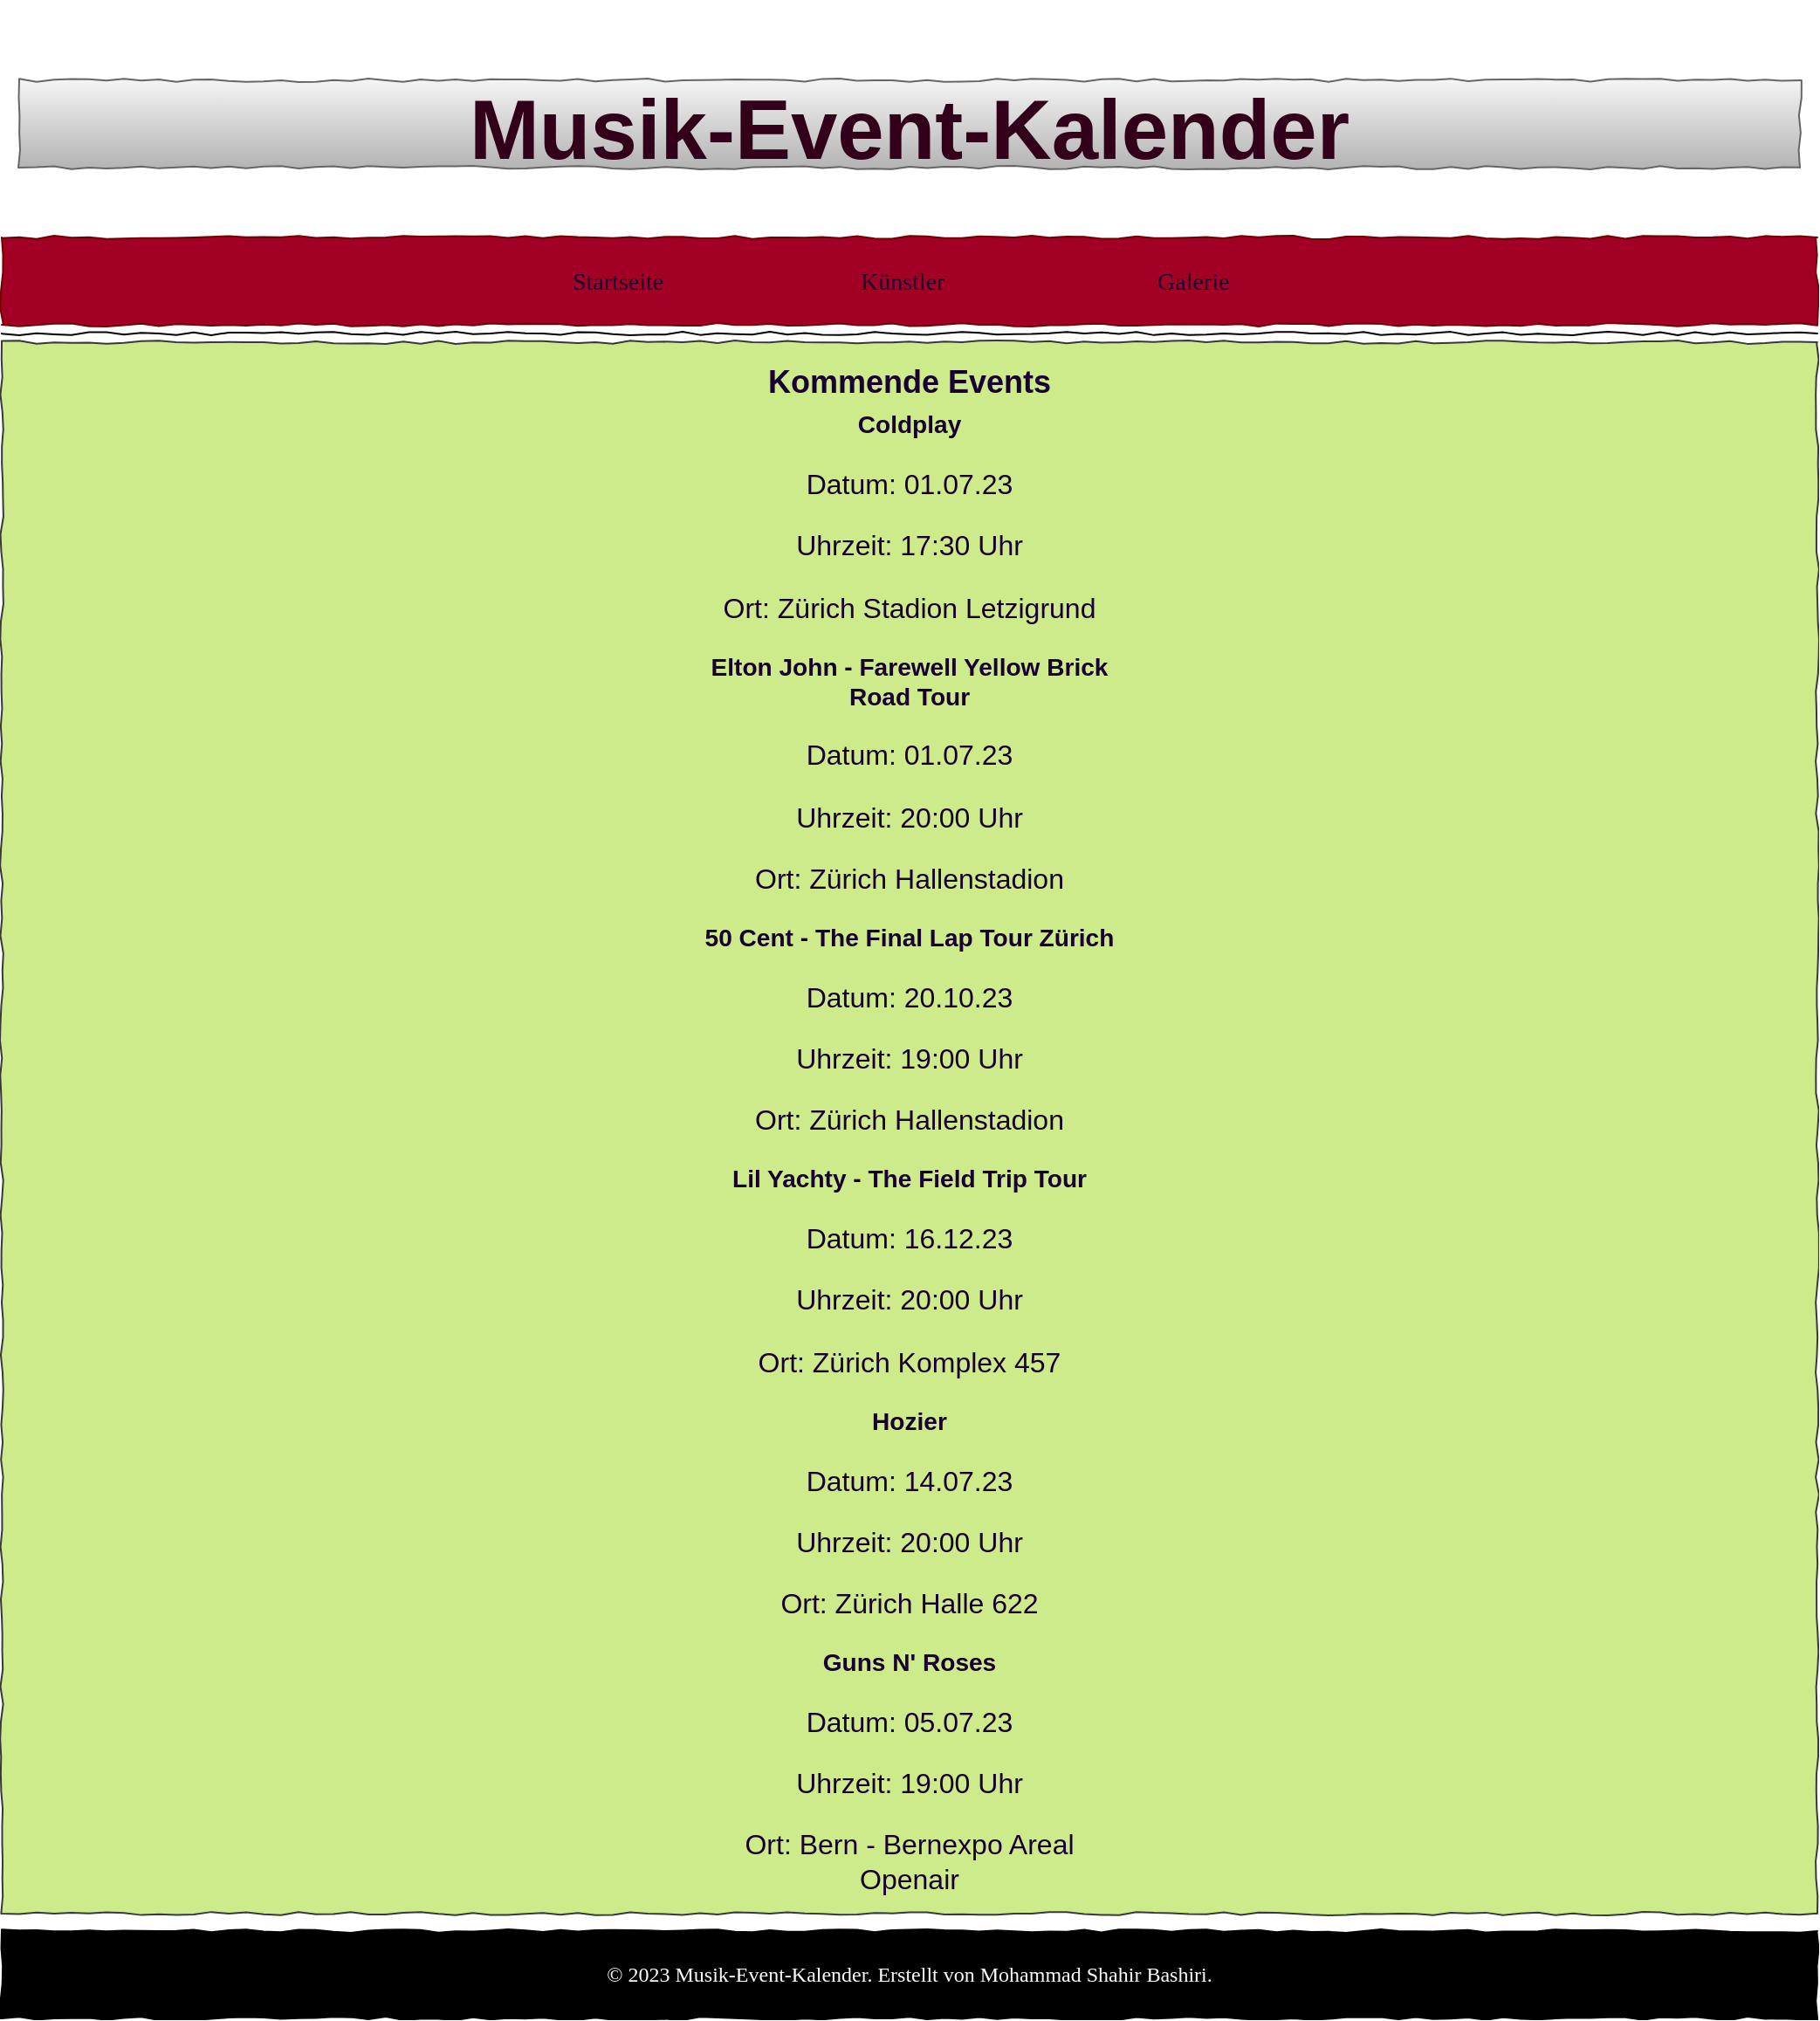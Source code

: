 <mxfile version="21.5.0" type="device">
  <diagram name="Page-1" id="03018318-947c-dd8e-b7a3-06fadd420f32">
    <mxGraphModel dx="1588" dy="1968" grid="1" gridSize="10" guides="1" tooltips="1" connect="1" arrows="1" fold="1" page="1" pageScale="1" pageWidth="1100" pageHeight="850" background="none" math="0" shadow="0">
      <root>
        <mxCell id="0" />
        <mxCell id="1" parent="0" />
        <mxCell id="677b7b8949515195-2" value="&lt;h1 style=&quot;font-family: Arial, sans-serif;&quot;&gt;&lt;a style=&quot;text-decoration-line: none;&quot; href=&quot;http://127.0.0.1:5500/index.html&quot;&gt;&lt;font color=&quot;#33001a&quot; style=&quot;font-size: 48px;&quot;&gt;Musik-Event-Kalender&lt;/font&gt;&lt;/a&gt;&lt;/h1&gt;" style="whiteSpace=wrap;html=1;rounded=0;shadow=0;labelBackgroundColor=none;strokeWidth=1;fontFamily=Verdana;fontSize=28;align=center;comic=1;fillColor=#f5f5f5;gradientColor=#b3b3b3;strokeColor=#666666;" parent="1" vertex="1">
          <mxGeometry x="40" width="1020" height="50" as="geometry" />
        </mxCell>
        <mxCell id="677b7b8949515195-9" value="" style="line;strokeWidth=1;html=1;rounded=0;shadow=0;labelBackgroundColor=none;fillColor=none;fontFamily=Verdana;fontSize=14;fontColor=#190033;align=center;comic=1;" parent="1" vertex="1">
          <mxGeometry x="30" y="140" width="1040" height="10" as="geometry" />
        </mxCell>
        <mxCell id="677b7b8949515195-10" value="" style="whiteSpace=wrap;html=1;rounded=0;shadow=0;labelBackgroundColor=none;strokeWidth=1;fillColor=#a20025;fontFamily=Verdana;fontSize=12;align=center;comic=1;fontColor=#ffffff;strokeColor=#6F0000;" parent="1" vertex="1">
          <mxGeometry x="30" y="90" width="1040" height="50" as="geometry" />
        </mxCell>
        <mxCell id="677b7b8949515195-11" value="Startseite" style="text;html=1;points=[];align=left;verticalAlign=top;spacingTop=-4;fontSize=14;fontFamily=Verdana;fontColor=#190033;" parent="1" vertex="1">
          <mxGeometry x="355" y="105" width="60" height="20" as="geometry" />
        </mxCell>
        <mxCell id="677b7b8949515195-12" value="Künstler" style="text;html=1;points=[];align=left;verticalAlign=top;spacingTop=-4;fontSize=14;fontFamily=Verdana;fontColor=#190033;" parent="1" vertex="1">
          <mxGeometry x="520" y="105" width="60" height="20" as="geometry" />
        </mxCell>
        <mxCell id="677b7b8949515195-13" value="Galerie&lt;br&gt;" style="text;html=1;points=[];align=left;verticalAlign=top;spacingTop=-4;fontSize=14;fontFamily=Verdana;fontColor=#190033;" parent="1" vertex="1">
          <mxGeometry x="690" y="105" width="60" height="20" as="geometry" />
        </mxCell>
        <mxCell id="677b7b8949515195-26" value="" style="whiteSpace=wrap;html=1;rounded=0;shadow=0;labelBackgroundColor=none;strokeWidth=1;fillColor=#cdeb8b;fontFamily=Verdana;fontSize=12;align=center;comic=1;strokeColor=#36393d;" parent="1" vertex="1">
          <mxGeometry x="30" y="150" width="1040" height="900" as="geometry" />
        </mxCell>
        <mxCell id="REHDm1wyKtZERqcf-xgg-2" value="© 2023 Musik-Event-Kalender. Erstellt von Mohammad Shahir Bashiri." style="whiteSpace=wrap;html=1;rounded=0;shadow=0;labelBackgroundColor=none;strokeWidth=1;fontFamily=Verdana;fontSize=12;align=center;comic=1;fillColor=#000000;fontColor=#ffffff;" parent="1" vertex="1">
          <mxGeometry x="30" y="1060" width="1040" height="50" as="geometry" />
        </mxCell>
        <mxCell id="REHDm1wyKtZERqcf-xgg-4" value="&#xa;&lt;h2 style=&quot;font-family: Arial, sans-serif; font-style: normal; font-variant-ligatures: normal; font-variant-caps: normal; letter-spacing: normal; orphans: 2; text-align: center; text-indent: 0px; text-transform: none; widows: 2; word-spacing: 0px; -webkit-text-stroke-width: 0px; text-decoration-thickness: initial; text-decoration-style: initial; text-decoration-color: initial;&quot;&gt;Kommende Events&lt;/h2&gt;&lt;div style=&quot;font-family: Arial, sans-serif; font-size: medium; font-style: normal; font-variant-ligatures: normal; font-variant-caps: normal; font-weight: 400; letter-spacing: normal; orphans: 2; text-align: center; text-indent: 0px; text-transform: none; widows: 2; word-spacing: 0px; -webkit-text-stroke-width: 0px; text-decoration-thickness: initial; text-decoration-style: initial; text-decoration-color: initial;&quot; class=&quot;event&quot;&gt;&lt;br class=&quot;Apple-interchange-newline&quot;&gt;&#xa;&#xa;&lt;/div&gt;" style="whiteSpace=wrap;html=1;rounded=0;shadow=0;labelBackgroundColor=none;strokeWidth=1;fillColor=none;fontFamily=Verdana;fontSize=12;align=center;comic=1;strokeColor=none;fontColor=#190033;" parent="1" vertex="1">
          <mxGeometry x="340" y="160" width="420" height="70" as="geometry" />
        </mxCell>
        <mxCell id="REHDm1wyKtZERqcf-xgg-5" value="&lt;div style=&quot;font-family: Arial, sans-serif;&quot; class=&quot;event&quot;&gt;&lt;h3&gt;Coldplay&lt;/h3&gt;&lt;h3 style=&quot;&quot;&gt;&lt;div style=&quot;font-weight: 400; font-size: medium;&quot; class=&quot;event&quot;&gt;&lt;p&gt;Datum: 01.07.23&lt;/p&gt;&lt;p&gt;Uhrzeit: 17:30 Uhr&lt;/p&gt;&lt;p&gt;Ort: Zürich Stadion Letzigrund&lt;/p&gt;&lt;/div&gt;&lt;/h3&gt;&lt;h3&gt;Elton John - Farewell Yellow Brick Road Tour&lt;/h3&gt;&lt;h3&gt;&lt;div style=&quot;font-weight: 400; font-size: medium;&quot; class=&quot;event&quot;&gt;&lt;p&gt;Datum: 01.07.23&lt;/p&gt;&lt;p&gt;Uhrzeit: 20:00 Uhr&lt;/p&gt;&lt;p&gt;Ort: Zürich Hallenstadion&lt;/p&gt;&lt;/div&gt;&lt;/h3&gt;&lt;h3&gt;50 Cent - The Final Lap Tour Zürich&lt;/h3&gt;&lt;h3&gt;&lt;div style=&quot;font-weight: 400; font-size: medium;&quot; class=&quot;event&quot;&gt;&lt;p&gt;Datum: 20.10.23&lt;/p&gt;&lt;p&gt;Uhrzeit: 19:00 Uhr&lt;/p&gt;&lt;p&gt;Ort: Zürich Hallenstadion&lt;/p&gt;&lt;/div&gt;&lt;/h3&gt;&lt;h3&gt;Lil Yachty - The Field Trip Tour&lt;/h3&gt;&lt;h3&gt;&lt;div style=&quot;font-weight: 400; font-size: medium;&quot; class=&quot;event&quot;&gt;&lt;p&gt;Datum: 16.12.23&lt;/p&gt;&lt;p&gt;Uhrzeit: 20:00 Uhr&lt;/p&gt;&lt;p&gt;Ort: Zürich Komplex 457&lt;/p&gt;&lt;/div&gt;&lt;/h3&gt;&lt;h3&gt;Hozier&lt;/h3&gt;&lt;h3&gt;&lt;div style=&quot;font-weight: 400; font-size: medium;&quot; class=&quot;event&quot;&gt;&lt;p&gt;Datum: 14.07.23&lt;/p&gt;&lt;p&gt;Uhrzeit: 20:00 Uhr&lt;/p&gt;&lt;p&gt;Ort: Zürich Halle 622&lt;/p&gt;&lt;/div&gt;&lt;/h3&gt;&lt;h3&gt;Guns N&#39; Roses&lt;/h3&gt;&lt;h3&gt;&lt;div style=&quot;font-weight: 400; font-size: medium;&quot; class=&quot;event&quot;&gt;&lt;p&gt;Datum: 05.07.23&lt;/p&gt;&lt;p&gt;Uhrzeit: 19:00 Uhr&lt;/p&gt;&lt;p&gt;Ort: Bern - Bernexpo Areal Openair&lt;/p&gt;&lt;/div&gt;&lt;/h3&gt;&lt;/div&gt;" style="whiteSpace=wrap;html=1;rounded=0;shadow=0;labelBackgroundColor=none;strokeWidth=1;fillColor=none;fontFamily=Verdana;fontSize=12;align=center;comic=1;strokeColor=none;fontColor=#190033;" parent="1" vertex="1">
          <mxGeometry x="430" y="425" width="240" height="380" as="geometry" />
        </mxCell>
      </root>
    </mxGraphModel>
  </diagram>
</mxfile>
